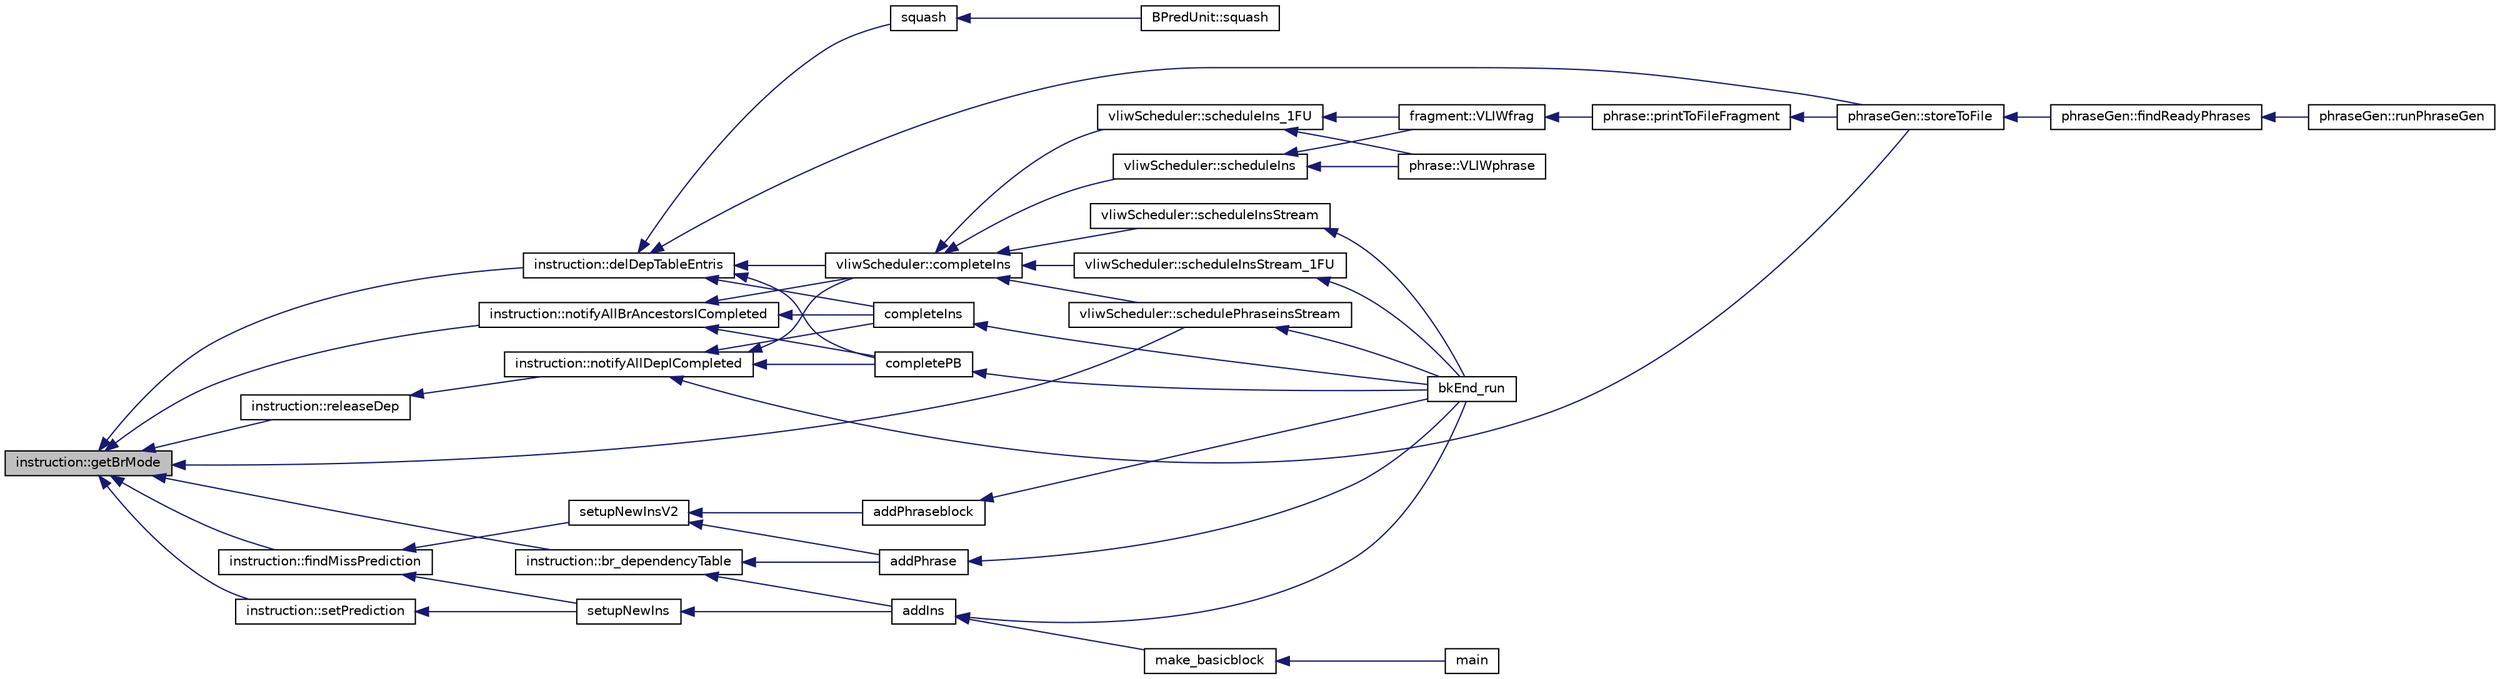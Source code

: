 digraph G
{
  edge [fontname="Helvetica",fontsize="10",labelfontname="Helvetica",labelfontsize="10"];
  node [fontname="Helvetica",fontsize="10",shape=record];
  rankdir=LR;
  Node1 [label="instruction::getBrMode",height=0.2,width=0.4,color="black", fillcolor="grey75", style="filled" fontcolor="black"];
  Node1 -> Node2 [dir=back,color="midnightblue",fontsize="10",style="solid",fontname="Helvetica"];
  Node2 [label="instruction::br_dependencyTable",height=0.2,width=0.4,color="black", fillcolor="white", style="filled",URL="$classinstruction.html#a578f14a412f7d77a1e87aa52af78eade"];
  Node2 -> Node3 [dir=back,color="midnightblue",fontsize="10",style="solid",fontname="Helvetica"];
  Node3 [label="addIns",height=0.2,width=0.4,color="black", fillcolor="white", style="filled",URL="$bkEnd_8cpp.html#a699e911f02cc068558e37f3496d086ce"];
  Node3 -> Node4 [dir=back,color="midnightblue",fontsize="10",style="solid",fontname="Helvetica"];
  Node4 [label="bkEnd_run",height=0.2,width=0.4,color="black", fillcolor="white", style="filled",URL="$bkEnd_8h.html#a0de885ce07273f37e162ecb0e63ec95d"];
  Node3 -> Node5 [dir=back,color="midnightblue",fontsize="10",style="solid",fontname="Helvetica"];
  Node5 [label="make_basicblock",height=0.2,width=0.4,color="black", fillcolor="white", style="filled",URL="$make__basicblock_8cpp.html#a765669fc41b8885a39c1ec0df0df96ca"];
  Node5 -> Node6 [dir=back,color="midnightblue",fontsize="10",style="solid",fontname="Helvetica"];
  Node6 [label="main",height=0.2,width=0.4,color="black", fillcolor="white", style="filled",URL="$main_8cpp.html#a0ddf1224851353fc92bfbff6f499fa97"];
  Node2 -> Node7 [dir=back,color="midnightblue",fontsize="10",style="solid",fontname="Helvetica"];
  Node7 [label="addPhrase",height=0.2,width=0.4,color="black", fillcolor="white", style="filled",URL="$bkEnd_8cpp.html#a73b0a124e04ab7ad583a8ad063d501c5"];
  Node7 -> Node4 [dir=back,color="midnightblue",fontsize="10",style="solid",fontname="Helvetica"];
  Node1 -> Node8 [dir=back,color="midnightblue",fontsize="10",style="solid",fontname="Helvetica"];
  Node8 [label="instruction::delDepTableEntris",height=0.2,width=0.4,color="black", fillcolor="white", style="filled",URL="$classinstruction.html#aa97fc6d29e3d841baede2a83414b3997"];
  Node8 -> Node9 [dir=back,color="midnightblue",fontsize="10",style="solid",fontname="Helvetica"];
  Node9 [label="vliwScheduler::completeIns",height=0.2,width=0.4,color="black", fillcolor="white", style="filled",URL="$classvliwScheduler.html#aae6254bfac1e348447643a0dec8cbf03"];
  Node9 -> Node10 [dir=back,color="midnightblue",fontsize="10",style="solid",fontname="Helvetica"];
  Node10 [label="vliwScheduler::scheduleIns",height=0.2,width=0.4,color="black", fillcolor="white", style="filled",URL="$classvliwScheduler.html#a29a8e438bea013f48b2cc7b3e672dfe6"];
  Node10 -> Node11 [dir=back,color="midnightblue",fontsize="10",style="solid",fontname="Helvetica"];
  Node11 [label="fragment::VLIWfrag",height=0.2,width=0.4,color="black", fillcolor="white", style="filled",URL="$classfragment.html#aec9f0320f42a1417a2fb59c57df575f2"];
  Node11 -> Node12 [dir=back,color="midnightblue",fontsize="10",style="solid",fontname="Helvetica"];
  Node12 [label="phrase::printToFileFragment",height=0.2,width=0.4,color="black", fillcolor="white", style="filled",URL="$classphrase.html#a555253effe54e3dc88d47d5e33a7baa1"];
  Node12 -> Node13 [dir=back,color="midnightblue",fontsize="10",style="solid",fontname="Helvetica"];
  Node13 [label="phraseGen::storeToFile",height=0.2,width=0.4,color="black", fillcolor="white", style="filled",URL="$classphraseGen.html#aba7134610613016de2d7d91d47c5dd4e"];
  Node13 -> Node14 [dir=back,color="midnightblue",fontsize="10",style="solid",fontname="Helvetica"];
  Node14 [label="phraseGen::findReadyPhrases",height=0.2,width=0.4,color="black", fillcolor="white", style="filled",URL="$classphraseGen.html#ab1fd52686e66bea06bd08d7fc8a4eb23"];
  Node14 -> Node15 [dir=back,color="midnightblue",fontsize="10",style="solid",fontname="Helvetica"];
  Node15 [label="phraseGen::runPhraseGen",height=0.2,width=0.4,color="black", fillcolor="white", style="filled",URL="$classphraseGen.html#a27c8b0d81592bc45e7f25e9cb7a4d1c4"];
  Node10 -> Node16 [dir=back,color="midnightblue",fontsize="10",style="solid",fontname="Helvetica"];
  Node16 [label="phrase::VLIWphrase",height=0.2,width=0.4,color="black", fillcolor="white", style="filled",URL="$classphrase.html#ad83361bffa7f64be8b2d6b0afbe8623c"];
  Node9 -> Node17 [dir=back,color="midnightblue",fontsize="10",style="solid",fontname="Helvetica"];
  Node17 [label="vliwScheduler::scheduleIns_1FU",height=0.2,width=0.4,color="black", fillcolor="white", style="filled",URL="$classvliwScheduler.html#a6b42ca4f7436dc7dfac2848dabc10416"];
  Node17 -> Node11 [dir=back,color="midnightblue",fontsize="10",style="solid",fontname="Helvetica"];
  Node17 -> Node16 [dir=back,color="midnightblue",fontsize="10",style="solid",fontname="Helvetica"];
  Node9 -> Node18 [dir=back,color="midnightblue",fontsize="10",style="solid",fontname="Helvetica"];
  Node18 [label="vliwScheduler::scheduleInsStream",height=0.2,width=0.4,color="black", fillcolor="white", style="filled",URL="$classvliwScheduler.html#a0c1dd56c752aee739de1aa373fc16078"];
  Node18 -> Node4 [dir=back,color="midnightblue",fontsize="10",style="solid",fontname="Helvetica"];
  Node9 -> Node19 [dir=back,color="midnightblue",fontsize="10",style="solid",fontname="Helvetica"];
  Node19 [label="vliwScheduler::scheduleInsStream_1FU",height=0.2,width=0.4,color="black", fillcolor="white", style="filled",URL="$classvliwScheduler.html#aab01a955d85779eeeddb36cf921e8e80"];
  Node19 -> Node4 [dir=back,color="midnightblue",fontsize="10",style="solid",fontname="Helvetica"];
  Node9 -> Node20 [dir=back,color="midnightblue",fontsize="10",style="solid",fontname="Helvetica"];
  Node20 [label="vliwScheduler::schedulePhraseinsStream",height=0.2,width=0.4,color="black", fillcolor="white", style="filled",URL="$classvliwScheduler.html#a5abce2c71dce559d07f8f5de8f04c146"];
  Node20 -> Node4 [dir=back,color="midnightblue",fontsize="10",style="solid",fontname="Helvetica"];
  Node8 -> Node21 [dir=back,color="midnightblue",fontsize="10",style="solid",fontname="Helvetica"];
  Node21 [label="completeIns",height=0.2,width=0.4,color="black", fillcolor="white", style="filled",URL="$bkEnd_8cpp.html#a9a25aed4f2747b7f642111fd4ee5b9cf"];
  Node21 -> Node4 [dir=back,color="midnightblue",fontsize="10",style="solid",fontname="Helvetica"];
  Node8 -> Node22 [dir=back,color="midnightblue",fontsize="10",style="solid",fontname="Helvetica"];
  Node22 [label="completePB",height=0.2,width=0.4,color="black", fillcolor="white", style="filled",URL="$bkEnd_8cpp.html#a968c90c4d8d2a7f34dcb172bfef57feb"];
  Node22 -> Node4 [dir=back,color="midnightblue",fontsize="10",style="solid",fontname="Helvetica"];
  Node8 -> Node23 [dir=back,color="midnightblue",fontsize="10",style="solid",fontname="Helvetica"];
  Node23 [label="squash",height=0.2,width=0.4,color="black", fillcolor="white", style="filled",URL="$bkEnd_8cpp.html#ab66b103fb7f2942ca9fd5379cf47893f"];
  Node23 -> Node24 [dir=back,color="midnightblue",fontsize="10",style="solid",fontname="Helvetica"];
  Node24 [label="BPredUnit::squash",height=0.2,width=0.4,color="black", fillcolor="white", style="filled",URL="$classBPredUnit.html#a78e6f48f8a11db90daab850527d48aa7"];
  Node8 -> Node13 [dir=back,color="midnightblue",fontsize="10",style="solid",fontname="Helvetica"];
  Node1 -> Node25 [dir=back,color="midnightblue",fontsize="10",style="solid",fontname="Helvetica"];
  Node25 [label="instruction::findMissPrediction",height=0.2,width=0.4,color="black", fillcolor="white", style="filled",URL="$classinstruction.html#ad37eea00676b66636402b18826c4ca2c"];
  Node25 -> Node26 [dir=back,color="midnightblue",fontsize="10",style="solid",fontname="Helvetica"];
  Node26 [label="setupNewIns",height=0.2,width=0.4,color="black", fillcolor="white", style="filled",URL="$bkEnd_8cpp.html#ae65f5a08a89109ce2afb34faaf30edac"];
  Node26 -> Node3 [dir=back,color="midnightblue",fontsize="10",style="solid",fontname="Helvetica"];
  Node25 -> Node27 [dir=back,color="midnightblue",fontsize="10",style="solid",fontname="Helvetica"];
  Node27 [label="setupNewInsV2",height=0.2,width=0.4,color="black", fillcolor="white", style="filled",URL="$bkEnd_8cpp.html#ab5a65ee867edd1ec1db1265dd7ca57d2"];
  Node27 -> Node7 [dir=back,color="midnightblue",fontsize="10",style="solid",fontname="Helvetica"];
  Node27 -> Node28 [dir=back,color="midnightblue",fontsize="10",style="solid",fontname="Helvetica"];
  Node28 [label="addPhraseblock",height=0.2,width=0.4,color="black", fillcolor="white", style="filled",URL="$bkEnd_8cpp.html#ae7c9964c26331fddb647175a6d70a00a"];
  Node28 -> Node4 [dir=back,color="midnightblue",fontsize="10",style="solid",fontname="Helvetica"];
  Node1 -> Node29 [dir=back,color="midnightblue",fontsize="10",style="solid",fontname="Helvetica"];
  Node29 [label="instruction::notifyAllBrAncestorsICompleted",height=0.2,width=0.4,color="black", fillcolor="white", style="filled",URL="$classinstruction.html#a004b3ed6bdd168e05d4deb6d9dcb6080"];
  Node29 -> Node9 [dir=back,color="midnightblue",fontsize="10",style="solid",fontname="Helvetica"];
  Node29 -> Node21 [dir=back,color="midnightblue",fontsize="10",style="solid",fontname="Helvetica"];
  Node29 -> Node22 [dir=back,color="midnightblue",fontsize="10",style="solid",fontname="Helvetica"];
  Node1 -> Node30 [dir=back,color="midnightblue",fontsize="10",style="solid",fontname="Helvetica"];
  Node30 [label="instruction::releaseDep",height=0.2,width=0.4,color="black", fillcolor="white", style="filled",URL="$classinstruction.html#a9c036772123e1dcf59239cd5fd065f0f"];
  Node30 -> Node31 [dir=back,color="midnightblue",fontsize="10",style="solid",fontname="Helvetica"];
  Node31 [label="instruction::notifyAllDepICompleted",height=0.2,width=0.4,color="black", fillcolor="white", style="filled",URL="$classinstruction.html#a4d6726de4186f3010dd064582d4637d4"];
  Node31 -> Node9 [dir=back,color="midnightblue",fontsize="10",style="solid",fontname="Helvetica"];
  Node31 -> Node21 [dir=back,color="midnightblue",fontsize="10",style="solid",fontname="Helvetica"];
  Node31 -> Node22 [dir=back,color="midnightblue",fontsize="10",style="solid",fontname="Helvetica"];
  Node31 -> Node13 [dir=back,color="midnightblue",fontsize="10",style="solid",fontname="Helvetica"];
  Node1 -> Node20 [dir=back,color="midnightblue",fontsize="10",style="solid",fontname="Helvetica"];
  Node1 -> Node32 [dir=back,color="midnightblue",fontsize="10",style="solid",fontname="Helvetica"];
  Node32 [label="instruction::setPrediction",height=0.2,width=0.4,color="black", fillcolor="white", style="filled",URL="$classinstruction.html#afc0e97320e3110a0c3870f4537b913fe"];
  Node32 -> Node26 [dir=back,color="midnightblue",fontsize="10",style="solid",fontname="Helvetica"];
}
